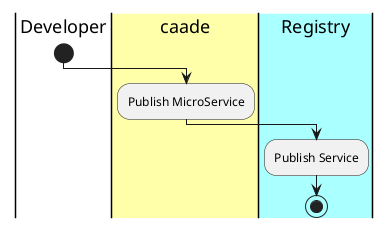 @startuml
|Developer|
start
|#ffffaa|caade|
:Publish MicroService;
|#aaffff|Registry|
:Publish Service;
stop
@enduml
